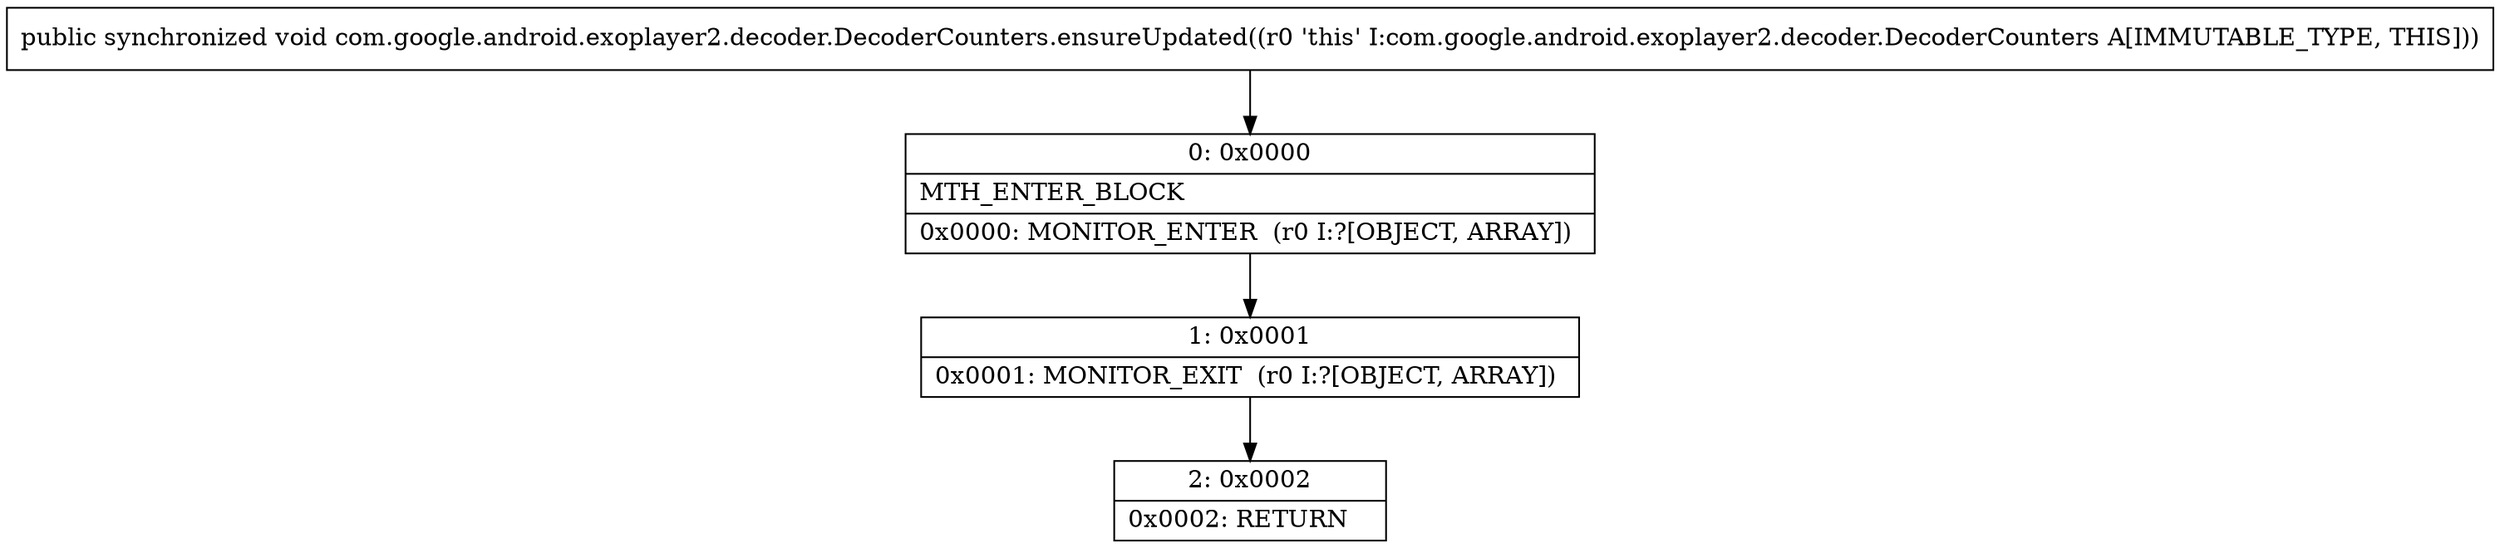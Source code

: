 digraph "CFG forcom.google.android.exoplayer2.decoder.DecoderCounters.ensureUpdated()V" {
Node_0 [shape=record,label="{0\:\ 0x0000|MTH_ENTER_BLOCK\l|0x0000: MONITOR_ENTER  (r0 I:?[OBJECT, ARRAY]) \l}"];
Node_1 [shape=record,label="{1\:\ 0x0001|0x0001: MONITOR_EXIT  (r0 I:?[OBJECT, ARRAY]) \l}"];
Node_2 [shape=record,label="{2\:\ 0x0002|0x0002: RETURN   \l}"];
MethodNode[shape=record,label="{public synchronized void com.google.android.exoplayer2.decoder.DecoderCounters.ensureUpdated((r0 'this' I:com.google.android.exoplayer2.decoder.DecoderCounters A[IMMUTABLE_TYPE, THIS])) }"];
MethodNode -> Node_0;
Node_0 -> Node_1;
Node_1 -> Node_2;
}

